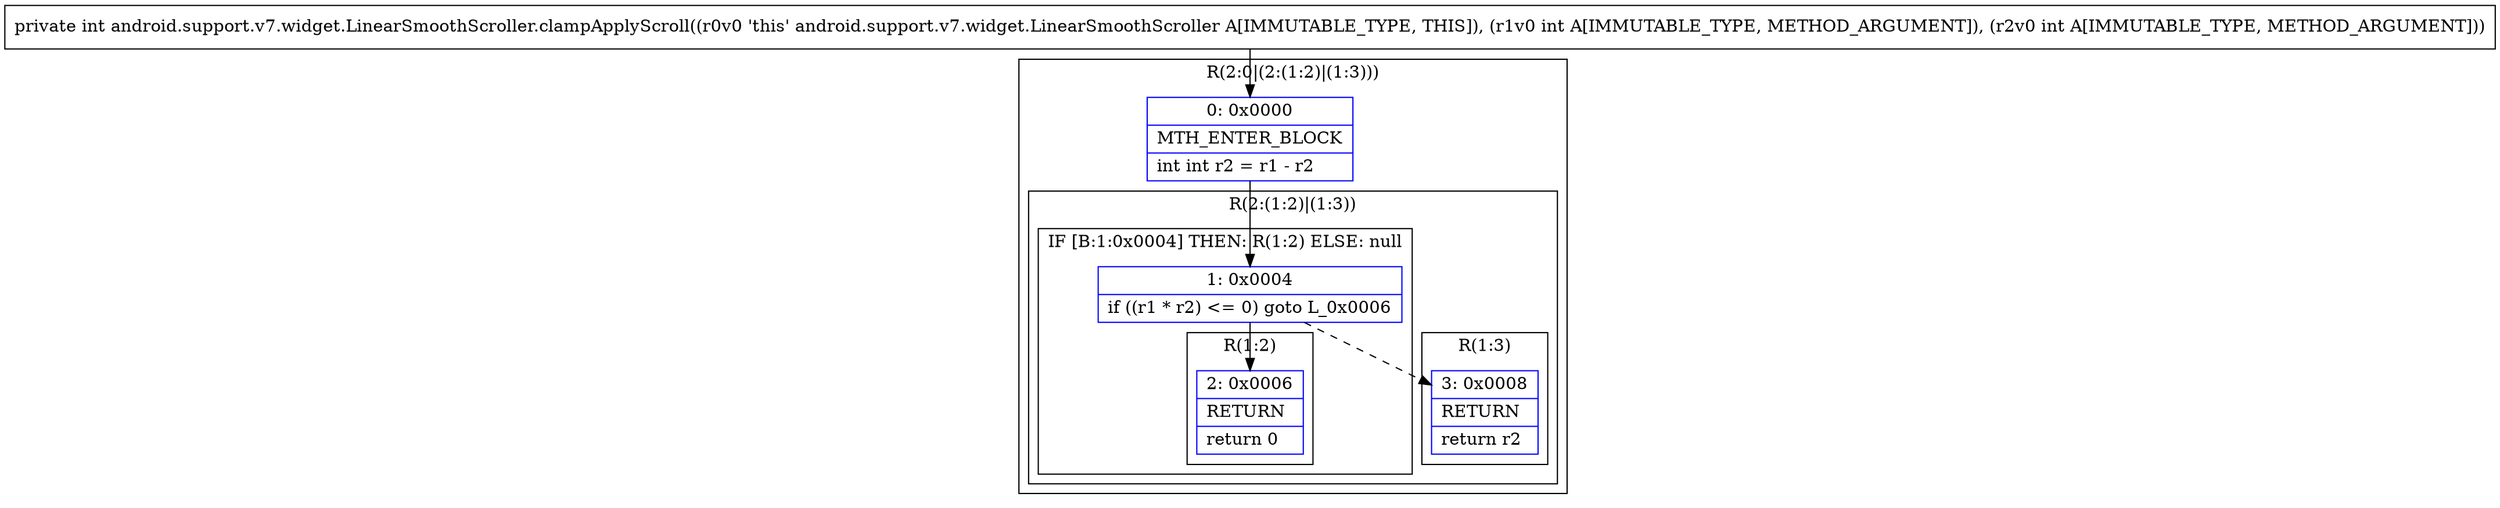 digraph "CFG forandroid.support.v7.widget.LinearSmoothScroller.clampApplyScroll(II)I" {
subgraph cluster_Region_1297281813 {
label = "R(2:0|(2:(1:2)|(1:3)))";
node [shape=record,color=blue];
Node_0 [shape=record,label="{0\:\ 0x0000|MTH_ENTER_BLOCK\l|int int r2 = r1 \- r2\l}"];
subgraph cluster_Region_159716038 {
label = "R(2:(1:2)|(1:3))";
node [shape=record,color=blue];
subgraph cluster_IfRegion_1318762875 {
label = "IF [B:1:0x0004] THEN: R(1:2) ELSE: null";
node [shape=record,color=blue];
Node_1 [shape=record,label="{1\:\ 0x0004|if ((r1 * r2) \<= 0) goto L_0x0006\l}"];
subgraph cluster_Region_516115349 {
label = "R(1:2)";
node [shape=record,color=blue];
Node_2 [shape=record,label="{2\:\ 0x0006|RETURN\l|return 0\l}"];
}
}
subgraph cluster_Region_1182821866 {
label = "R(1:3)";
node [shape=record,color=blue];
Node_3 [shape=record,label="{3\:\ 0x0008|RETURN\l|return r2\l}"];
}
}
}
MethodNode[shape=record,label="{private int android.support.v7.widget.LinearSmoothScroller.clampApplyScroll((r0v0 'this' android.support.v7.widget.LinearSmoothScroller A[IMMUTABLE_TYPE, THIS]), (r1v0 int A[IMMUTABLE_TYPE, METHOD_ARGUMENT]), (r2v0 int A[IMMUTABLE_TYPE, METHOD_ARGUMENT])) }"];
MethodNode -> Node_0;
Node_0 -> Node_1;
Node_1 -> Node_2;
Node_1 -> Node_3[style=dashed];
}

